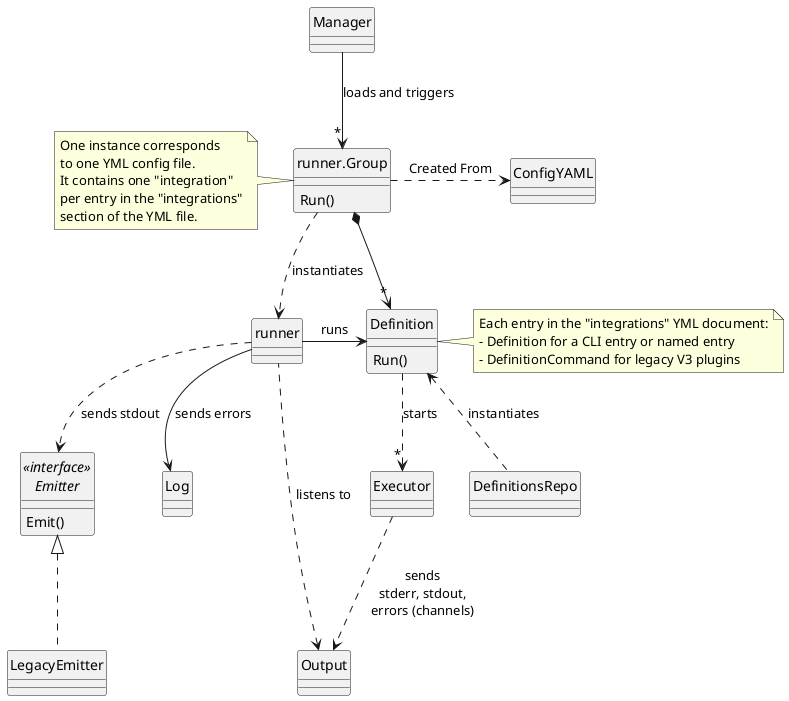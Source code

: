 @startuml



' Simple, simplified architecture to facilitate getting the overall
' picture of the plugins V4

hide circle
skinparam classAttributeIconSize 0

class "runner.Group" as Group {
   Run()
}

note left of Group
One instance corresponds
to one YML config file.
It contains one "integration"
per entry in the "integrations"
section of the YML file.
end note

Manager --> "*" Group : loads and triggers

class Definition {
   Run()
}

interface "<<interface>>\nEmitter" as Emitter {
    Emit()
}

runner --> Log : sends errors

Executor ..> Output: sends\nstderr, stdout,\nerrors (channels)

Definition <.. DefinitionsRepo : instantiates


Group ..> runner : instantiates
Group *--> "*" Definition

Definition ..> "*" Executor : starts

Output <.. runner : listens to


runner -> Definition : runs

runner ..> Emitter : sends stdout

Emitter <|.. LegacyEmitter

Group .> ConfigYAML : Created From

note right of Definition
Each entry in the "integrations" YML document:
- Definition for a CLI entry or named entry
- DefinitionCommand for legacy V3 plugins
end note

@enduml
